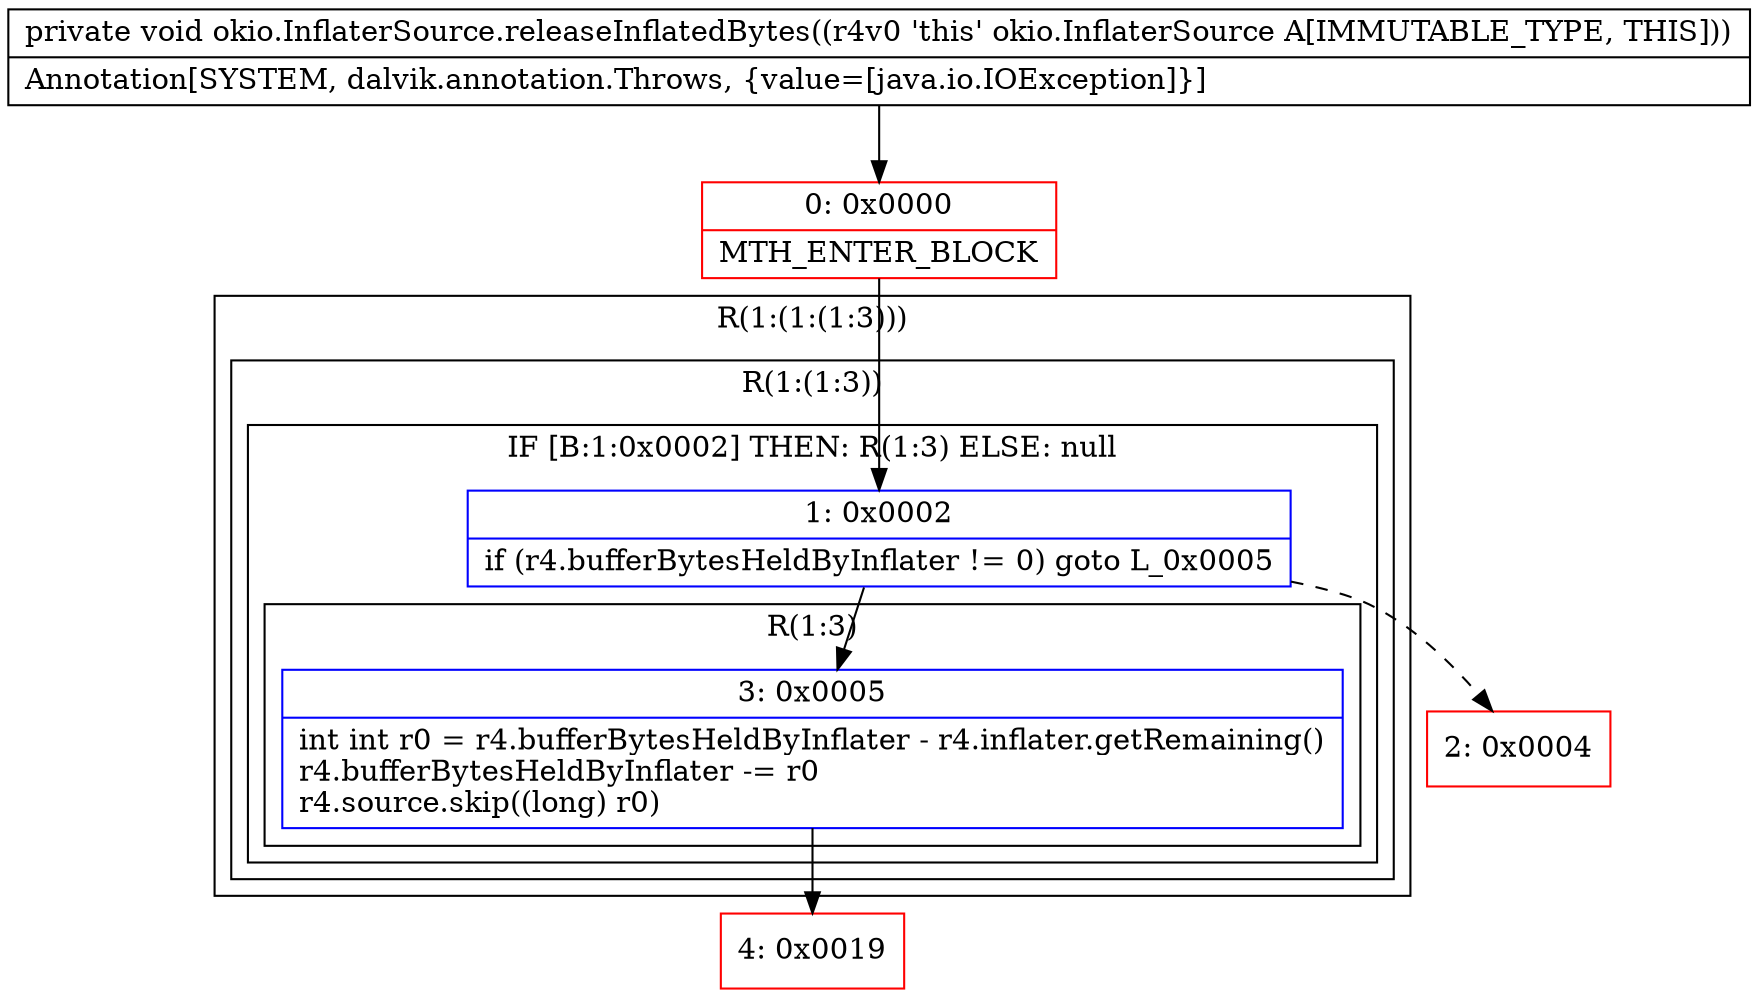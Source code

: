 digraph "CFG forokio.InflaterSource.releaseInflatedBytes()V" {
subgraph cluster_Region_1356653289 {
label = "R(1:(1:(1:3)))";
node [shape=record,color=blue];
subgraph cluster_Region_1362078916 {
label = "R(1:(1:3))";
node [shape=record,color=blue];
subgraph cluster_IfRegion_1726772935 {
label = "IF [B:1:0x0002] THEN: R(1:3) ELSE: null";
node [shape=record,color=blue];
Node_1 [shape=record,label="{1\:\ 0x0002|if (r4.bufferBytesHeldByInflater != 0) goto L_0x0005\l}"];
subgraph cluster_Region_517707832 {
label = "R(1:3)";
node [shape=record,color=blue];
Node_3 [shape=record,label="{3\:\ 0x0005|int int r0 = r4.bufferBytesHeldByInflater \- r4.inflater.getRemaining()\lr4.bufferBytesHeldByInflater \-= r0\lr4.source.skip((long) r0)\l}"];
}
}
}
}
Node_0 [shape=record,color=red,label="{0\:\ 0x0000|MTH_ENTER_BLOCK\l}"];
Node_2 [shape=record,color=red,label="{2\:\ 0x0004}"];
Node_4 [shape=record,color=red,label="{4\:\ 0x0019}"];
MethodNode[shape=record,label="{private void okio.InflaterSource.releaseInflatedBytes((r4v0 'this' okio.InflaterSource A[IMMUTABLE_TYPE, THIS]))  | Annotation[SYSTEM, dalvik.annotation.Throws, \{value=[java.io.IOException]\}]\l}"];
MethodNode -> Node_0;
Node_1 -> Node_2[style=dashed];
Node_1 -> Node_3;
Node_3 -> Node_4;
Node_0 -> Node_1;
}

